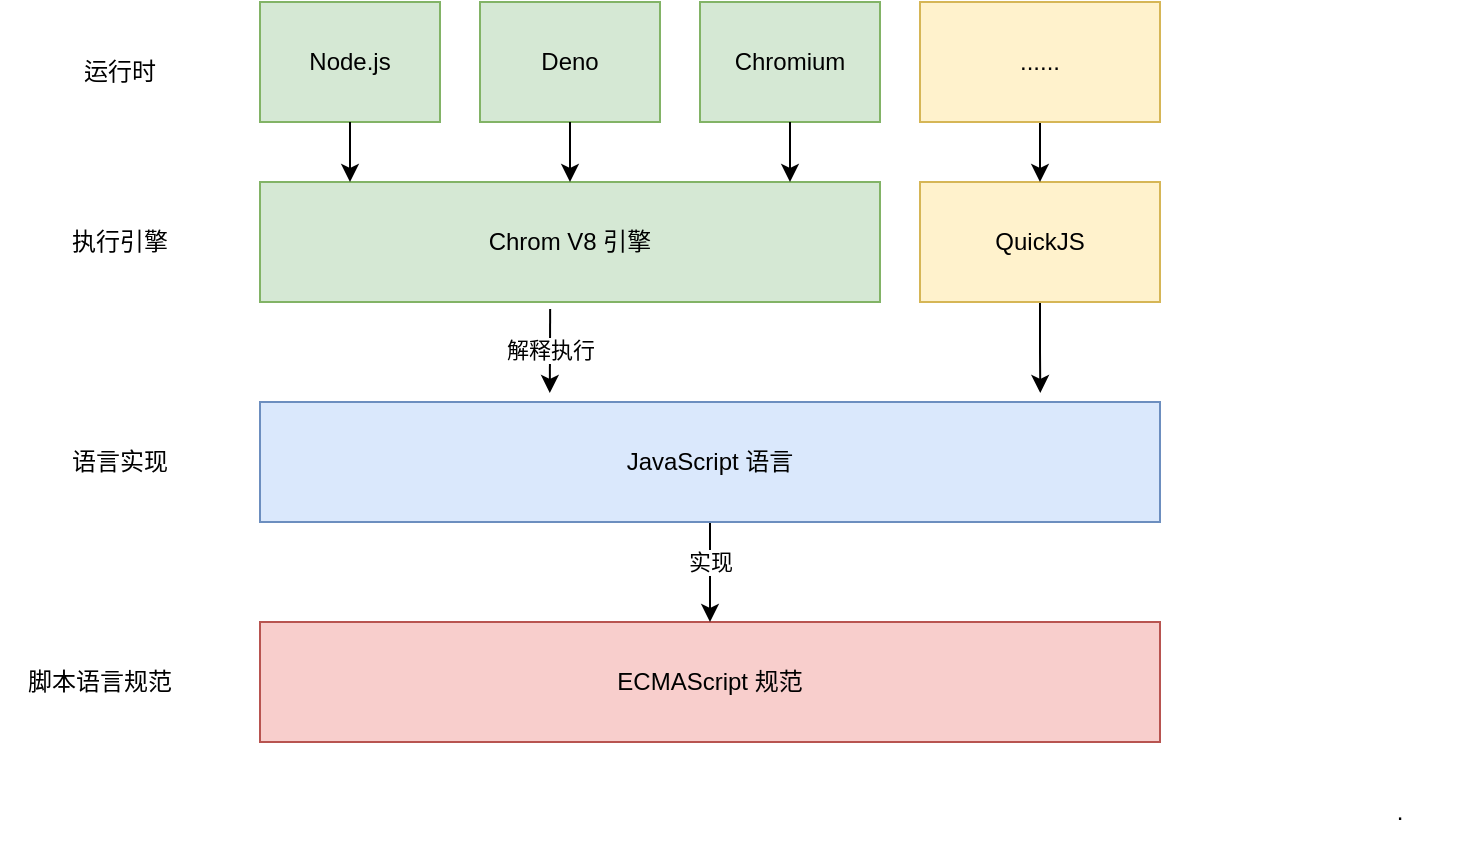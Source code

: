 <mxfile version="21.1.8" type="device">
  <diagram name="第 1 页" id="wvY8QcFbnwItI2pTjA_p">
    <mxGraphModel dx="954" dy="464" grid="1" gridSize="10" guides="1" tooltips="1" connect="1" arrows="1" fold="1" page="1" pageScale="1" pageWidth="3300" pageHeight="4681" math="0" shadow="0">
      <root>
        <mxCell id="0" />
        <mxCell id="1" parent="0" />
        <mxCell id="1frKVTzQMqyhG94xRr_Z-1" value="ECMAScript 规范" style="rounded=0;whiteSpace=wrap;html=1;fillColor=#f8cecc;strokeColor=#b85450;" vertex="1" parent="1">
          <mxGeometry x="370" y="330" width="450" height="60" as="geometry" />
        </mxCell>
        <mxCell id="1frKVTzQMqyhG94xRr_Z-15" value="" style="edgeStyle=orthogonalEdgeStyle;rounded=0;orthogonalLoop=1;jettySize=auto;html=1;" edge="1" parent="1" source="1frKVTzQMqyhG94xRr_Z-2" target="1frKVTzQMqyhG94xRr_Z-1">
          <mxGeometry relative="1" as="geometry" />
        </mxCell>
        <mxCell id="1frKVTzQMqyhG94xRr_Z-16" value="实现" style="edgeLabel;html=1;align=center;verticalAlign=middle;resizable=0;points=[];" vertex="1" connectable="0" parent="1frKVTzQMqyhG94xRr_Z-15">
          <mxGeometry x="0.34" relative="1" as="geometry">
            <mxPoint y="-14" as="offset" />
          </mxGeometry>
        </mxCell>
        <mxCell id="1frKVTzQMqyhG94xRr_Z-2" value="JavaScript 语言" style="rounded=0;whiteSpace=wrap;html=1;fillColor=#dae8fc;strokeColor=#6c8ebf;" vertex="1" parent="1">
          <mxGeometry x="370" y="220" width="450" height="60" as="geometry" />
        </mxCell>
        <mxCell id="1frKVTzQMqyhG94xRr_Z-3" value="Chrom V8 引擎" style="rounded=0;whiteSpace=wrap;html=1;fillColor=#d5e8d4;strokeColor=#82b366;" vertex="1" parent="1">
          <mxGeometry x="370" y="110" width="310" height="60" as="geometry" />
        </mxCell>
        <mxCell id="1frKVTzQMqyhG94xRr_Z-18" value="" style="edgeStyle=orthogonalEdgeStyle;rounded=0;orthogonalLoop=1;jettySize=auto;html=1;entryX=0.867;entryY=-0.075;entryDx=0;entryDy=0;entryPerimeter=0;" edge="1" parent="1" source="1frKVTzQMqyhG94xRr_Z-4" target="1frKVTzQMqyhG94xRr_Z-2">
          <mxGeometry relative="1" as="geometry" />
        </mxCell>
        <mxCell id="1frKVTzQMqyhG94xRr_Z-4" value="QuickJS" style="rounded=0;whiteSpace=wrap;html=1;fillColor=#fff2cc;strokeColor=#d6b656;" vertex="1" parent="1">
          <mxGeometry x="700" y="110" width="120" height="60" as="geometry" />
        </mxCell>
        <mxCell id="1frKVTzQMqyhG94xRr_Z-5" value="Node.js" style="rounded=0;whiteSpace=wrap;html=1;fillColor=#d5e8d4;strokeColor=#82b366;" vertex="1" parent="1">
          <mxGeometry x="370" y="20" width="90" height="60" as="geometry" />
        </mxCell>
        <mxCell id="1frKVTzQMqyhG94xRr_Z-6" value="Deno" style="rounded=0;whiteSpace=wrap;html=1;fillColor=#d5e8d4;strokeColor=#82b366;" vertex="1" parent="1">
          <mxGeometry x="480" y="20" width="90" height="60" as="geometry" />
        </mxCell>
        <mxCell id="1frKVTzQMqyhG94xRr_Z-7" value="Chromium" style="rounded=0;whiteSpace=wrap;html=1;fillColor=#d5e8d4;strokeColor=#82b366;" vertex="1" parent="1">
          <mxGeometry x="590" y="20" width="90" height="60" as="geometry" />
        </mxCell>
        <mxCell id="1frKVTzQMqyhG94xRr_Z-22" value="" style="edgeStyle=orthogonalEdgeStyle;rounded=0;orthogonalLoop=1;jettySize=auto;html=1;" edge="1" parent="1" source="1frKVTzQMqyhG94xRr_Z-9" target="1frKVTzQMqyhG94xRr_Z-4">
          <mxGeometry relative="1" as="geometry" />
        </mxCell>
        <mxCell id="1frKVTzQMqyhG94xRr_Z-9" value="......" style="rounded=0;whiteSpace=wrap;html=1;fillColor=#fff2cc;strokeColor=#d6b656;" vertex="1" parent="1">
          <mxGeometry x="700" y="20" width="120" height="60" as="geometry" />
        </mxCell>
        <mxCell id="1frKVTzQMqyhG94xRr_Z-11" value="脚本语言规范" style="text;html=1;strokeColor=none;fillColor=none;align=center;verticalAlign=middle;whiteSpace=wrap;rounded=0;" vertex="1" parent="1">
          <mxGeometry x="240" y="345" width="100" height="30" as="geometry" />
        </mxCell>
        <mxCell id="1frKVTzQMqyhG94xRr_Z-12" value="语言实现" style="text;html=1;strokeColor=none;fillColor=none;align=center;verticalAlign=middle;whiteSpace=wrap;rounded=0;" vertex="1" parent="1">
          <mxGeometry x="250" y="235" width="100" height="30" as="geometry" />
        </mxCell>
        <mxCell id="1frKVTzQMqyhG94xRr_Z-13" value="执行引擎" style="text;html=1;strokeColor=none;fillColor=none;align=center;verticalAlign=middle;whiteSpace=wrap;rounded=0;" vertex="1" parent="1">
          <mxGeometry x="250" y="125" width="100" height="30" as="geometry" />
        </mxCell>
        <mxCell id="1frKVTzQMqyhG94xRr_Z-14" value="运行时" style="text;html=1;strokeColor=none;fillColor=none;align=center;verticalAlign=middle;whiteSpace=wrap;rounded=0;" vertex="1" parent="1">
          <mxGeometry x="250" y="40" width="100" height="30" as="geometry" />
        </mxCell>
        <mxCell id="1frKVTzQMqyhG94xRr_Z-17" value="解释执行" style="endArrow=classic;html=1;rounded=0;exitX=0.468;exitY=1.058;exitDx=0;exitDy=0;exitPerimeter=0;entryX=0.322;entryY=-0.075;entryDx=0;entryDy=0;entryPerimeter=0;" edge="1" parent="1" source="1frKVTzQMqyhG94xRr_Z-3" target="1frKVTzQMqyhG94xRr_Z-2">
          <mxGeometry width="50" height="50" relative="1" as="geometry">
            <mxPoint x="470" y="280" as="sourcePoint" />
            <mxPoint x="515" y="230" as="targetPoint" />
          </mxGeometry>
        </mxCell>
        <mxCell id="1frKVTzQMqyhG94xRr_Z-19" value="" style="endArrow=classic;html=1;rounded=0;exitX=0.5;exitY=1;exitDx=0;exitDy=0;" edge="1" parent="1" source="1frKVTzQMqyhG94xRr_Z-5">
          <mxGeometry width="50" height="50" relative="1" as="geometry">
            <mxPoint x="360" y="150" as="sourcePoint" />
            <mxPoint x="415" y="110" as="targetPoint" />
          </mxGeometry>
        </mxCell>
        <mxCell id="1frKVTzQMqyhG94xRr_Z-20" value="" style="endArrow=classic;html=1;rounded=0;exitX=0.5;exitY=1;exitDx=0;exitDy=0;entryX=0.5;entryY=0;entryDx=0;entryDy=0;" edge="1" parent="1" source="1frKVTzQMqyhG94xRr_Z-6" target="1frKVTzQMqyhG94xRr_Z-3">
          <mxGeometry width="50" height="50" relative="1" as="geometry">
            <mxPoint x="425" y="90" as="sourcePoint" />
            <mxPoint x="425" y="120" as="targetPoint" />
          </mxGeometry>
        </mxCell>
        <mxCell id="1frKVTzQMqyhG94xRr_Z-21" value="" style="endArrow=classic;html=1;rounded=0;exitX=0.5;exitY=1;exitDx=0;exitDy=0;" edge="1" parent="1" source="1frKVTzQMqyhG94xRr_Z-7">
          <mxGeometry width="50" height="50" relative="1" as="geometry">
            <mxPoint x="435" y="100" as="sourcePoint" />
            <mxPoint x="635" y="110" as="targetPoint" />
          </mxGeometry>
        </mxCell>
        <mxCell id="1frKVTzQMqyhG94xRr_Z-23" value="." style="text;html=1;strokeColor=none;fillColor=none;align=center;verticalAlign=middle;whiteSpace=wrap;rounded=0;" vertex="1" parent="1">
          <mxGeometry x="910" y="410" width="60" height="30" as="geometry" />
        </mxCell>
      </root>
    </mxGraphModel>
  </diagram>
</mxfile>
